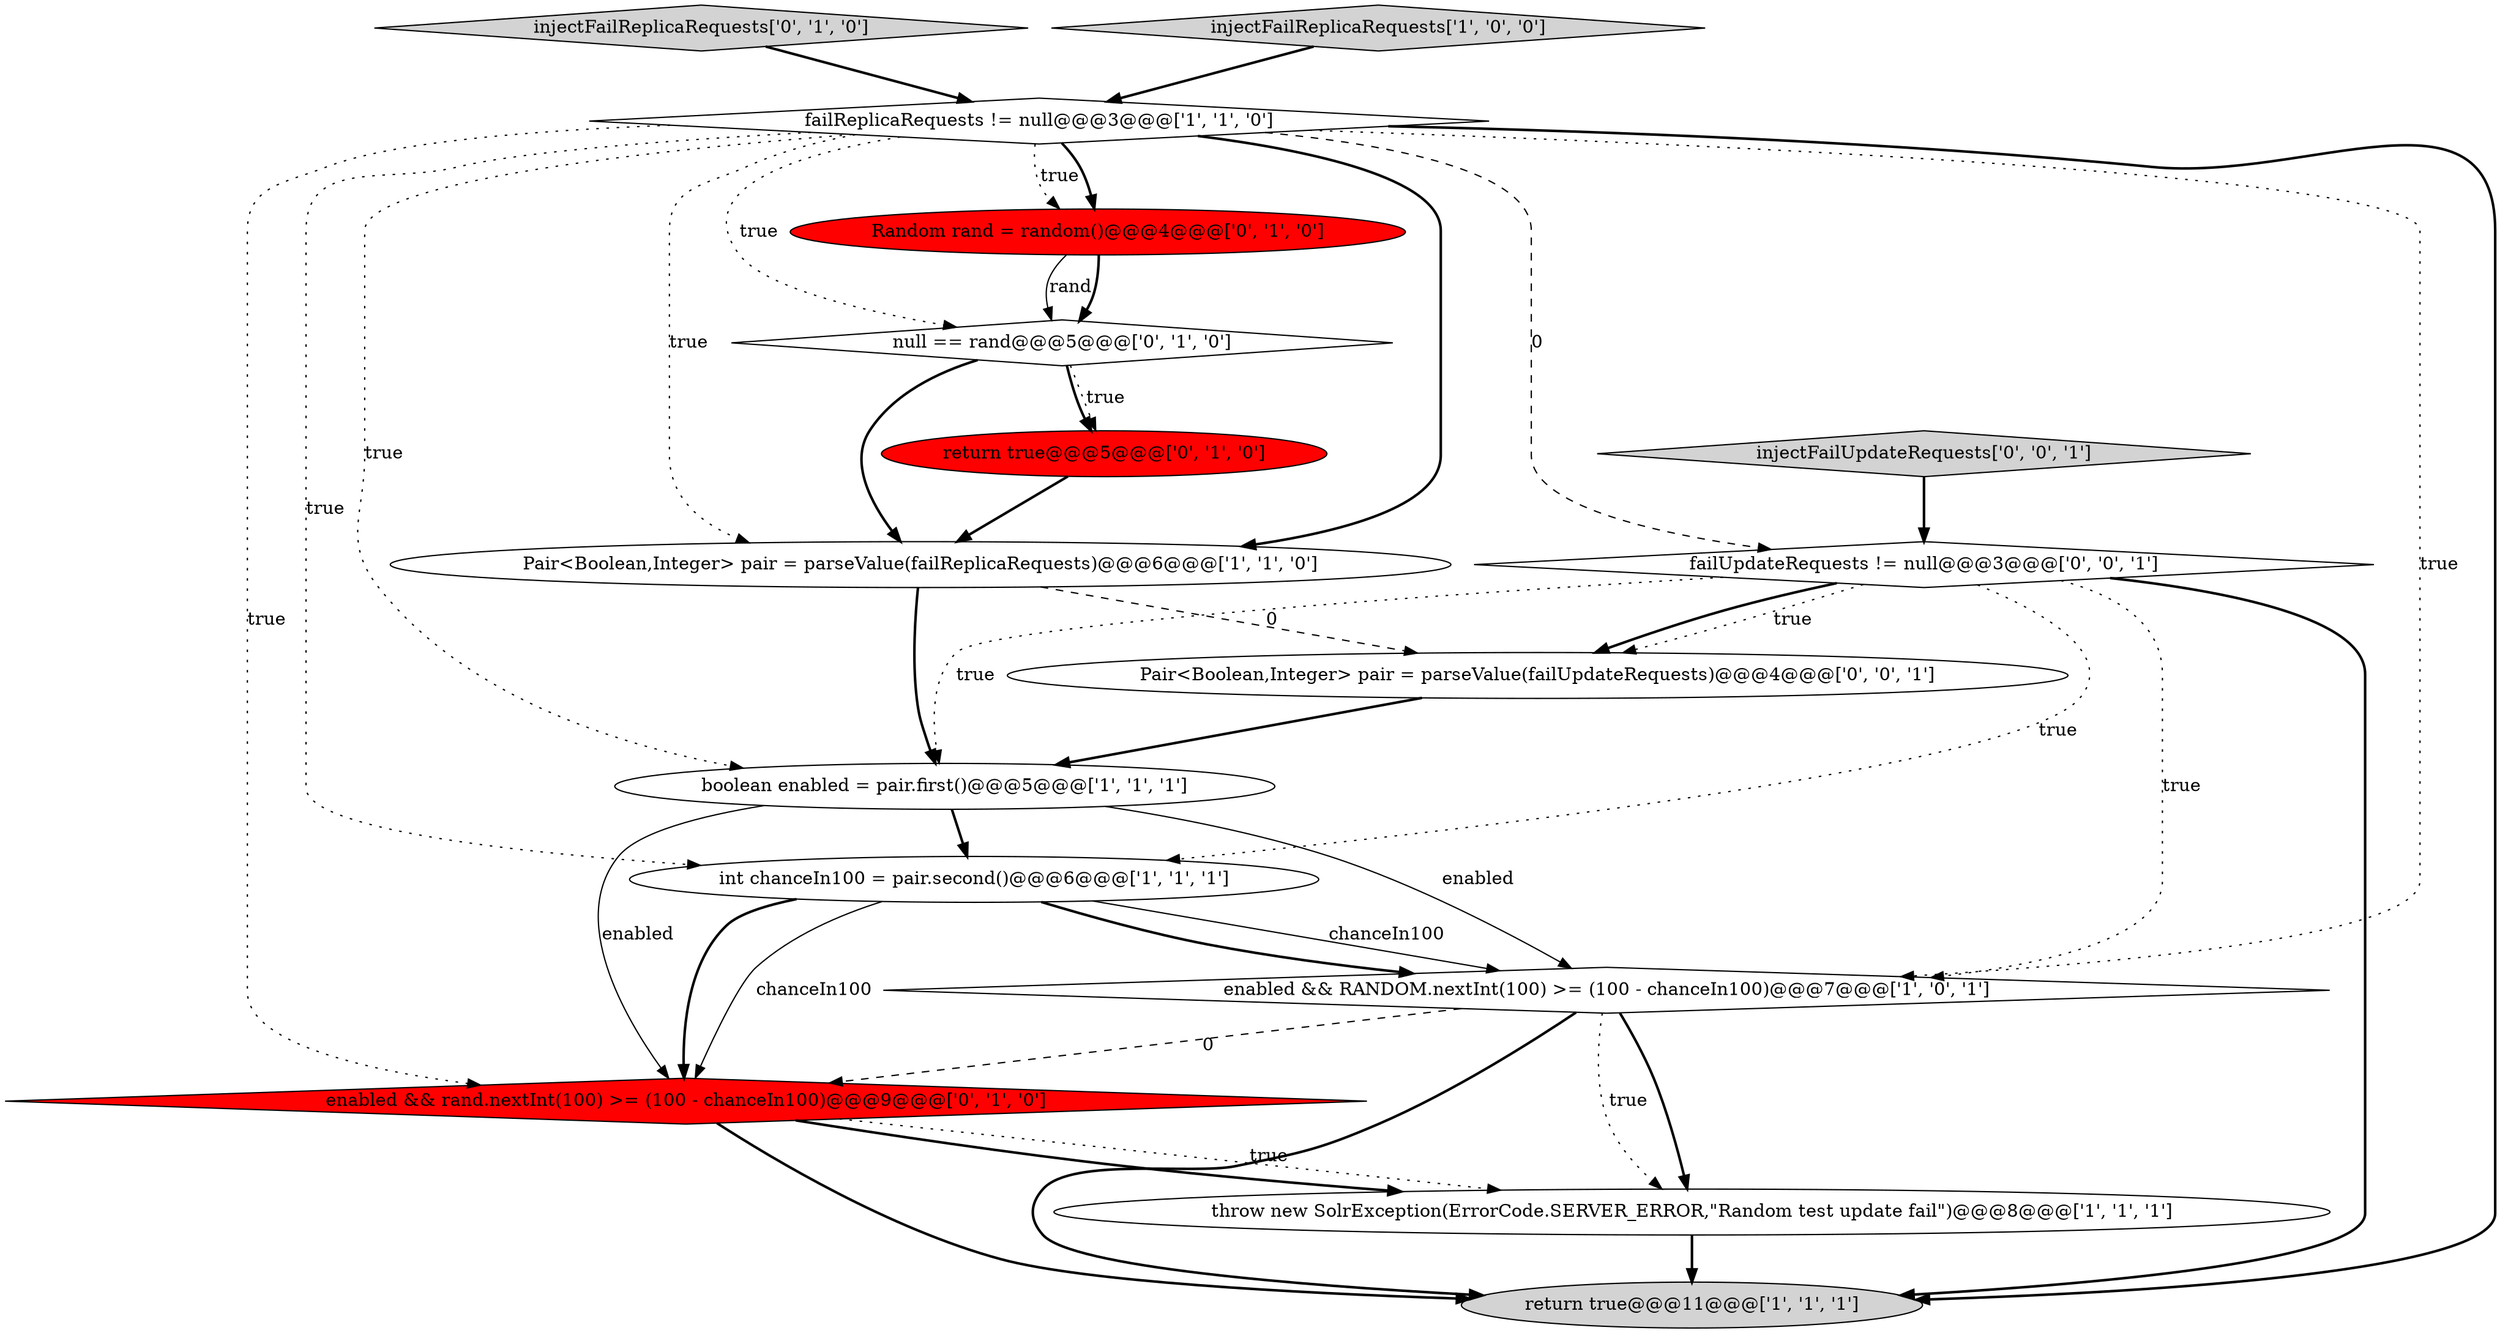 digraph {
3 [style = filled, label = "enabled && RANDOM.nextInt(100) >= (100 - chanceIn100)@@@7@@@['1', '0', '1']", fillcolor = white, shape = diamond image = "AAA0AAABBB1BBB"];
10 [style = filled, label = "injectFailReplicaRequests['0', '1', '0']", fillcolor = lightgray, shape = diamond image = "AAA0AAABBB2BBB"];
7 [style = filled, label = "Pair<Boolean,Integer> pair = parseValue(failReplicaRequests)@@@6@@@['1', '1', '0']", fillcolor = white, shape = ellipse image = "AAA0AAABBB1BBB"];
5 [style = filled, label = "injectFailReplicaRequests['1', '0', '0']", fillcolor = lightgray, shape = diamond image = "AAA0AAABBB1BBB"];
2 [style = filled, label = "int chanceIn100 = pair.second()@@@6@@@['1', '1', '1']", fillcolor = white, shape = ellipse image = "AAA0AAABBB1BBB"];
6 [style = filled, label = "boolean enabled = pair.first()@@@5@@@['1', '1', '1']", fillcolor = white, shape = ellipse image = "AAA0AAABBB1BBB"];
8 [style = filled, label = "null == rand@@@5@@@['0', '1', '0']", fillcolor = white, shape = diamond image = "AAA0AAABBB2BBB"];
1 [style = filled, label = "failReplicaRequests != null@@@3@@@['1', '1', '0']", fillcolor = white, shape = diamond image = "AAA0AAABBB1BBB"];
4 [style = filled, label = "return true@@@11@@@['1', '1', '1']", fillcolor = lightgray, shape = ellipse image = "AAA0AAABBB1BBB"];
9 [style = filled, label = "enabled && rand.nextInt(100) >= (100 - chanceIn100)@@@9@@@['0', '1', '0']", fillcolor = red, shape = diamond image = "AAA1AAABBB2BBB"];
11 [style = filled, label = "Random rand = random()@@@4@@@['0', '1', '0']", fillcolor = red, shape = ellipse image = "AAA1AAABBB2BBB"];
14 [style = filled, label = "Pair<Boolean,Integer> pair = parseValue(failUpdateRequests)@@@4@@@['0', '0', '1']", fillcolor = white, shape = ellipse image = "AAA0AAABBB3BBB"];
15 [style = filled, label = "failUpdateRequests != null@@@3@@@['0', '0', '1']", fillcolor = white, shape = diamond image = "AAA0AAABBB3BBB"];
0 [style = filled, label = "throw new SolrException(ErrorCode.SERVER_ERROR,\"Random test update fail\")@@@8@@@['1', '1', '1']", fillcolor = white, shape = ellipse image = "AAA0AAABBB1BBB"];
12 [style = filled, label = "return true@@@5@@@['0', '1', '0']", fillcolor = red, shape = ellipse image = "AAA1AAABBB2BBB"];
13 [style = filled, label = "injectFailUpdateRequests['0', '0', '1']", fillcolor = lightgray, shape = diamond image = "AAA0AAABBB3BBB"];
1->4 [style = bold, label=""];
9->0 [style = dotted, label="true"];
9->0 [style = bold, label=""];
15->14 [style = bold, label=""];
1->15 [style = dashed, label="0"];
7->14 [style = dashed, label="0"];
15->2 [style = dotted, label="true"];
2->3 [style = bold, label=""];
1->11 [style = dotted, label="true"];
9->4 [style = bold, label=""];
2->9 [style = bold, label=""];
15->14 [style = dotted, label="true"];
6->3 [style = solid, label="enabled"];
1->7 [style = bold, label=""];
3->4 [style = bold, label=""];
12->7 [style = bold, label=""];
3->0 [style = bold, label=""];
8->7 [style = bold, label=""];
1->11 [style = bold, label=""];
6->2 [style = bold, label=""];
1->3 [style = dotted, label="true"];
15->3 [style = dotted, label="true"];
1->7 [style = dotted, label="true"];
5->1 [style = bold, label=""];
8->12 [style = dotted, label="true"];
2->9 [style = solid, label="chanceIn100"];
3->9 [style = dashed, label="0"];
0->4 [style = bold, label=""];
11->8 [style = solid, label="rand"];
15->6 [style = dotted, label="true"];
1->9 [style = dotted, label="true"];
7->6 [style = bold, label=""];
15->4 [style = bold, label=""];
1->8 [style = dotted, label="true"];
3->0 [style = dotted, label="true"];
6->9 [style = solid, label="enabled"];
11->8 [style = bold, label=""];
1->6 [style = dotted, label="true"];
13->15 [style = bold, label=""];
1->2 [style = dotted, label="true"];
10->1 [style = bold, label=""];
2->3 [style = solid, label="chanceIn100"];
14->6 [style = bold, label=""];
8->12 [style = bold, label=""];
}
